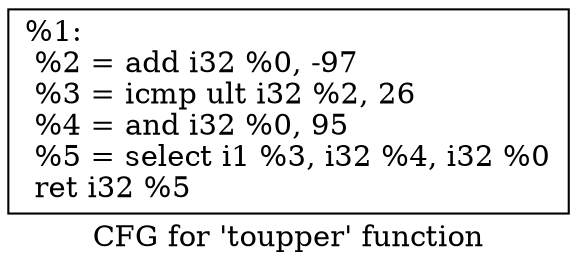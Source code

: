 digraph "CFG for 'toupper' function" {
	label="CFG for 'toupper' function";

	Node0x1987f00 [shape=record,label="{%1:\l  %2 = add i32 %0, -97\l  %3 = icmp ult i32 %2, 26\l  %4 = and i32 %0, 95\l  %5 = select i1 %3, i32 %4, i32 %0\l  ret i32 %5\l}"];
}
